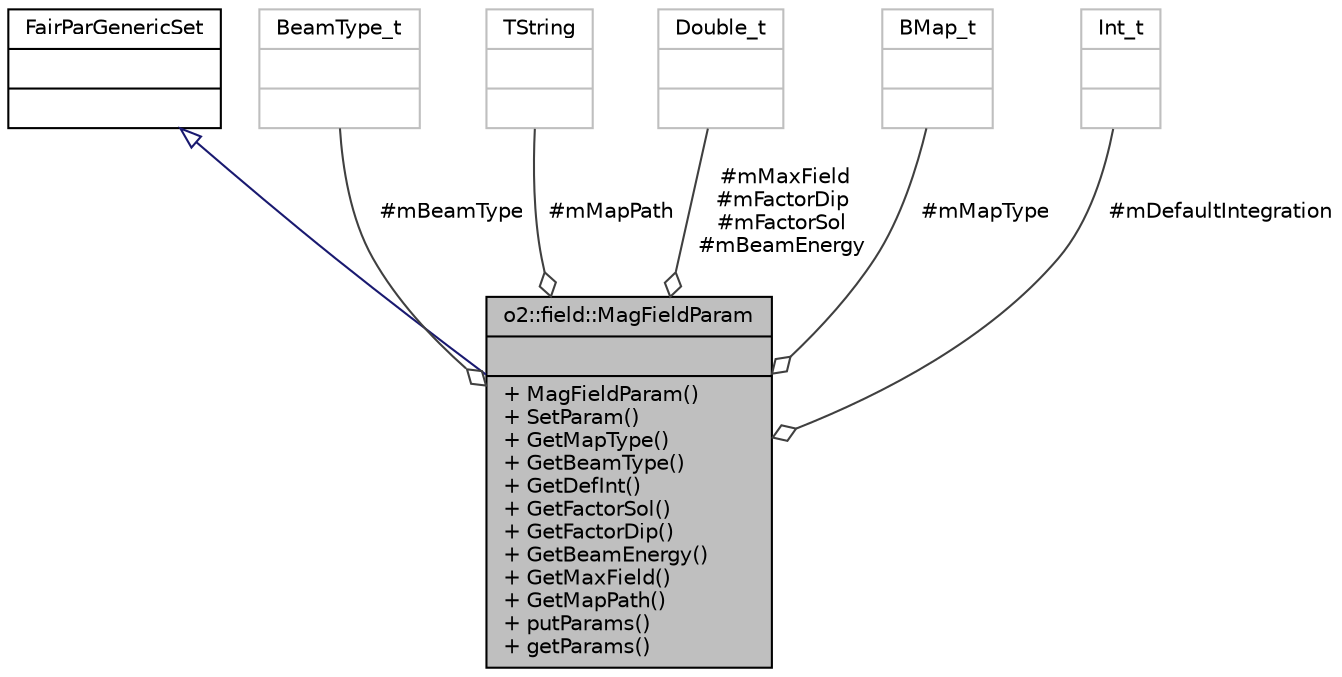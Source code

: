 digraph "o2::field::MagFieldParam"
{
 // INTERACTIVE_SVG=YES
  bgcolor="transparent";
  edge [fontname="Helvetica",fontsize="10",labelfontname="Helvetica",labelfontsize="10"];
  node [fontname="Helvetica",fontsize="10",shape=record];
  Node1 [label="{o2::field::MagFieldParam\n||+ MagFieldParam()\l+ SetParam()\l+ GetMapType()\l+ GetBeamType()\l+ GetDefInt()\l+ GetFactorSol()\l+ GetFactorDip()\l+ GetBeamEnergy()\l+ GetMaxField()\l+ GetMapPath()\l+ putParams()\l+ getParams()\l}",height=0.2,width=0.4,color="black", fillcolor="grey75", style="filled" fontcolor="black"];
  Node2 -> Node1 [dir="back",color="midnightblue",fontsize="10",style="solid",arrowtail="onormal",fontname="Helvetica"];
  Node2 [label="{FairParGenericSet\n||}",height=0.2,width=0.4,color="black",URL="$d7/dbb/classFairParGenericSet.html"];
  Node3 -> Node1 [color="grey25",fontsize="10",style="solid",label=" #mBeamType" ,arrowhead="odiamond",fontname="Helvetica"];
  Node3 [label="{BeamType_t\n||}",height=0.2,width=0.4,color="grey75"];
  Node4 -> Node1 [color="grey25",fontsize="10",style="solid",label=" #mMapPath" ,arrowhead="odiamond",fontname="Helvetica"];
  Node4 [label="{TString\n||}",height=0.2,width=0.4,color="grey75"];
  Node5 -> Node1 [color="grey25",fontsize="10",style="solid",label=" #mMaxField\n#mFactorDip\n#mFactorSol\n#mBeamEnergy" ,arrowhead="odiamond",fontname="Helvetica"];
  Node5 [label="{Double_t\n||}",height=0.2,width=0.4,color="grey75"];
  Node6 -> Node1 [color="grey25",fontsize="10",style="solid",label=" #mMapType" ,arrowhead="odiamond",fontname="Helvetica"];
  Node6 [label="{BMap_t\n||}",height=0.2,width=0.4,color="grey75"];
  Node7 -> Node1 [color="grey25",fontsize="10",style="solid",label=" #mDefaultIntegration" ,arrowhead="odiamond",fontname="Helvetica"];
  Node7 [label="{Int_t\n||}",height=0.2,width=0.4,color="grey75"];
}
